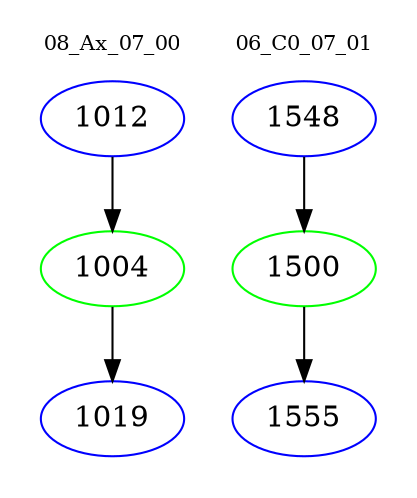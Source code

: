 digraph{
subgraph cluster_0 {
color = white
label = "08_Ax_07_00";
fontsize=10;
T0_1012 [label="1012", color="blue"]
T0_1012 -> T0_1004 [color="black"]
T0_1004 [label="1004", color="green"]
T0_1004 -> T0_1019 [color="black"]
T0_1019 [label="1019", color="blue"]
}
subgraph cluster_1 {
color = white
label = "06_C0_07_01";
fontsize=10;
T1_1548 [label="1548", color="blue"]
T1_1548 -> T1_1500 [color="black"]
T1_1500 [label="1500", color="green"]
T1_1500 -> T1_1555 [color="black"]
T1_1555 [label="1555", color="blue"]
}
}
